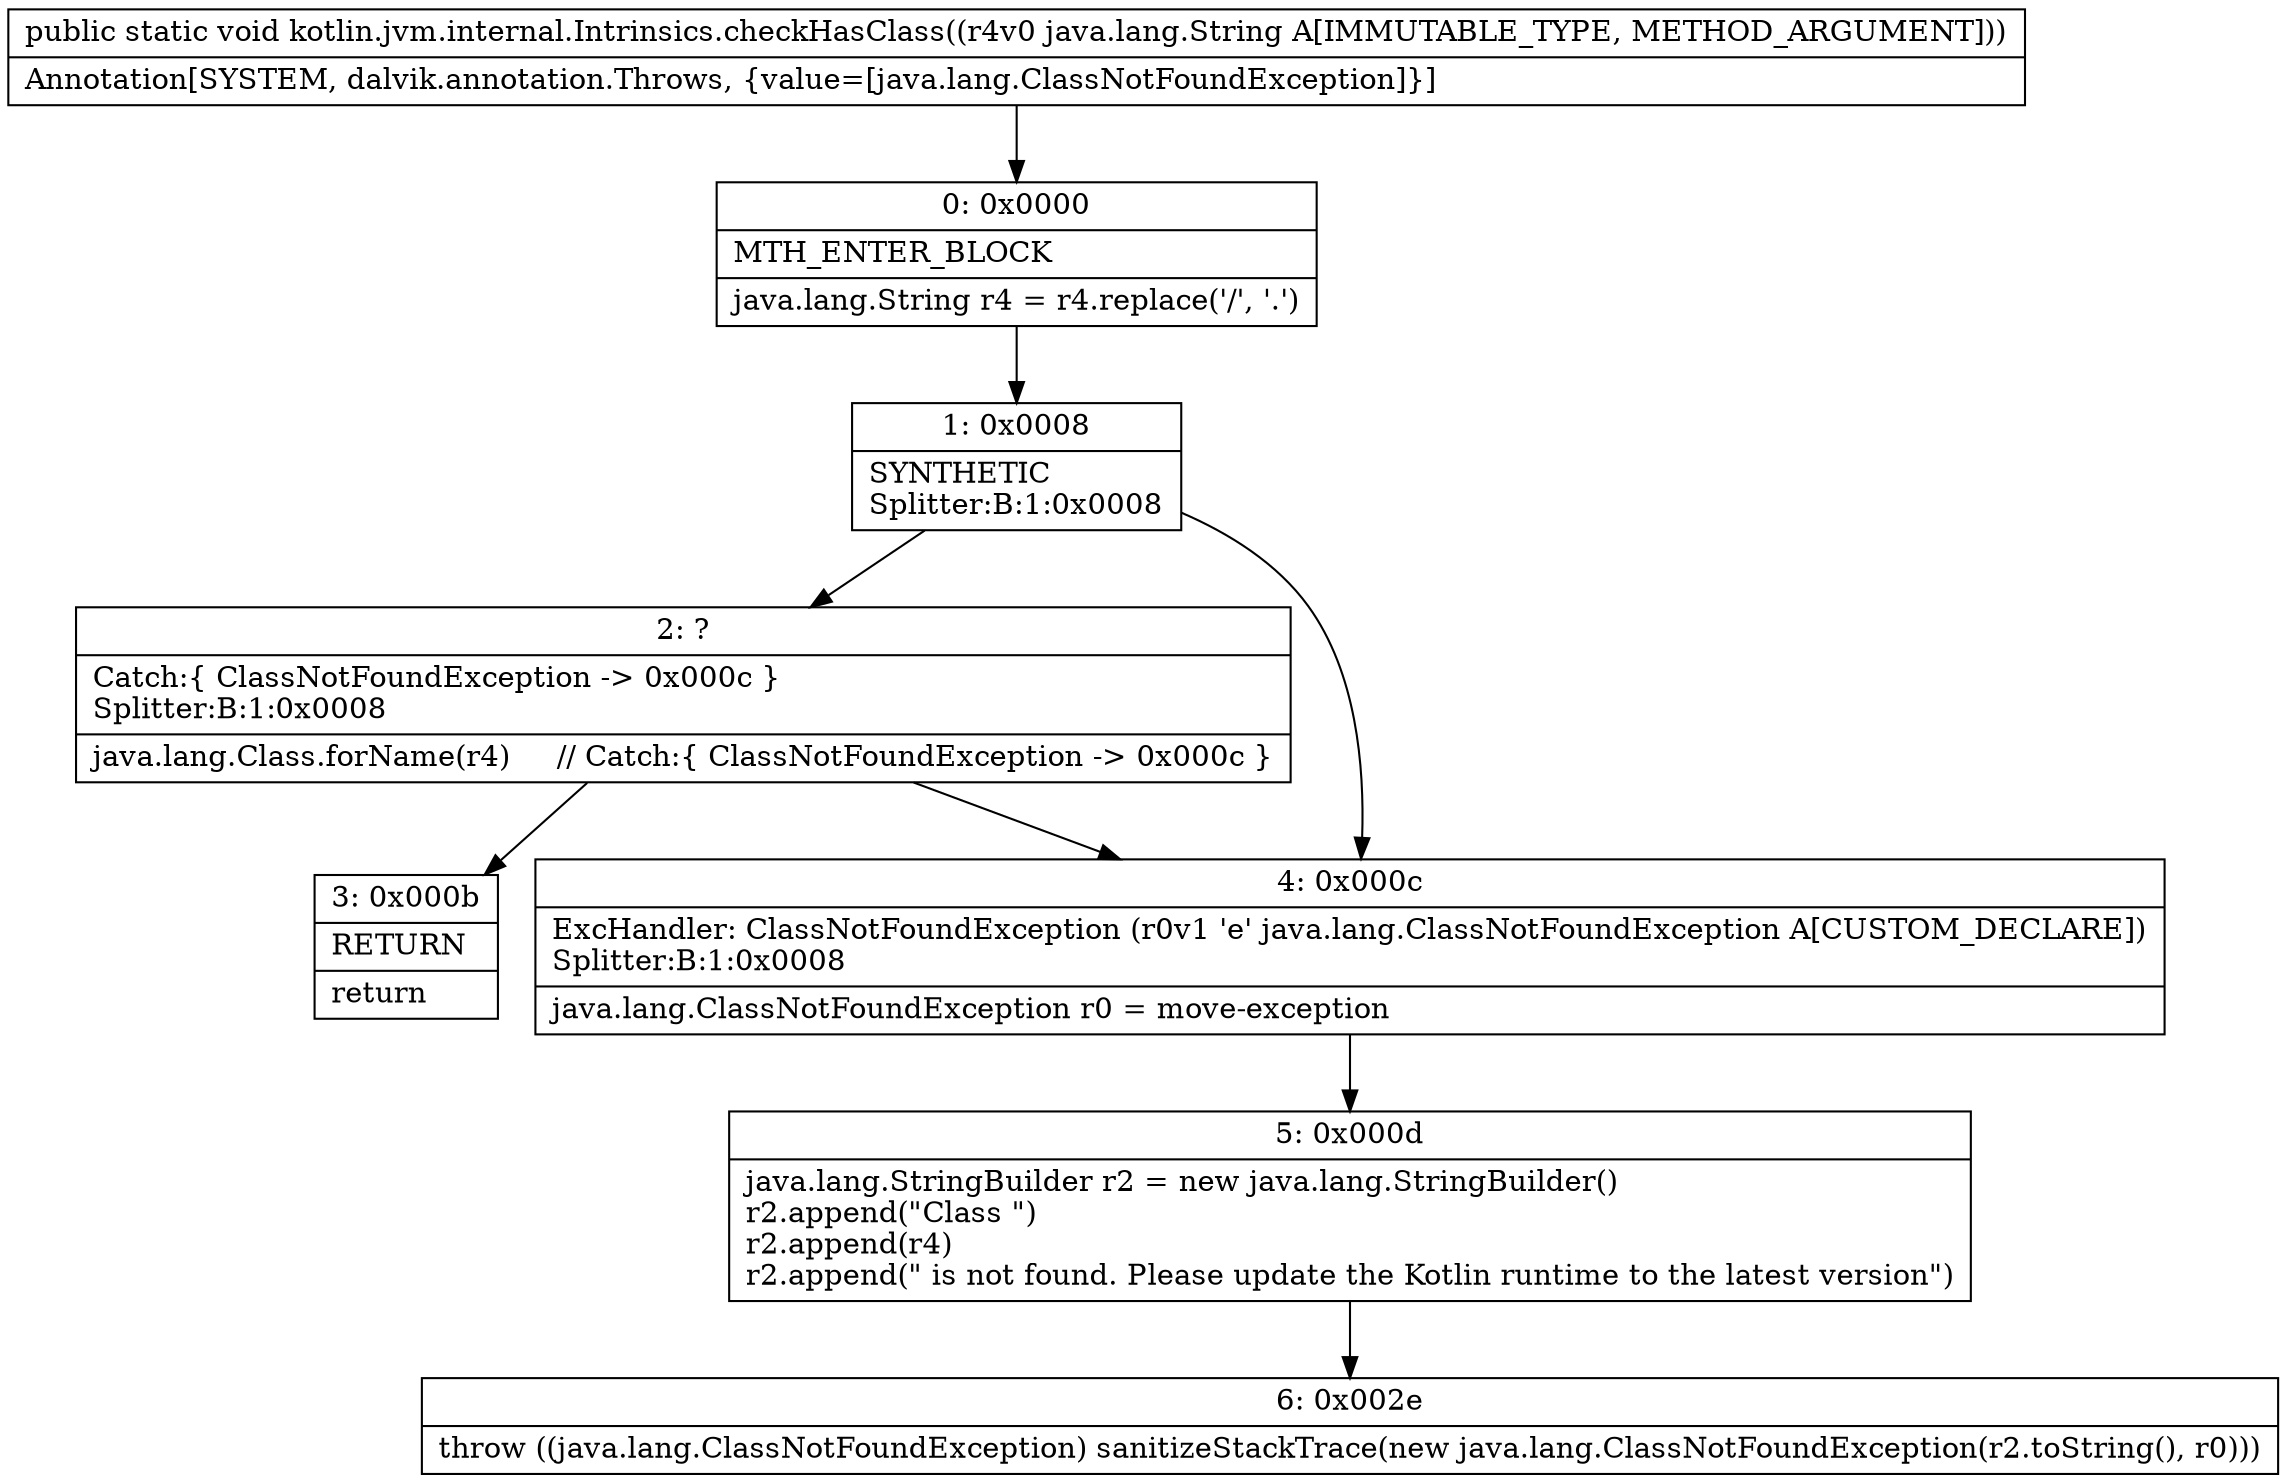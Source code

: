 digraph "CFG forkotlin.jvm.internal.Intrinsics.checkHasClass(Ljava\/lang\/String;)V" {
Node_0 [shape=record,label="{0\:\ 0x0000|MTH_ENTER_BLOCK\l|java.lang.String r4 = r4.replace('\/', '.')\l}"];
Node_1 [shape=record,label="{1\:\ 0x0008|SYNTHETIC\lSplitter:B:1:0x0008\l}"];
Node_2 [shape=record,label="{2\:\ ?|Catch:\{ ClassNotFoundException \-\> 0x000c \}\lSplitter:B:1:0x0008\l|java.lang.Class.forName(r4)     \/\/ Catch:\{ ClassNotFoundException \-\> 0x000c \}\l}"];
Node_3 [shape=record,label="{3\:\ 0x000b|RETURN\l|return\l}"];
Node_4 [shape=record,label="{4\:\ 0x000c|ExcHandler: ClassNotFoundException (r0v1 'e' java.lang.ClassNotFoundException A[CUSTOM_DECLARE])\lSplitter:B:1:0x0008\l|java.lang.ClassNotFoundException r0 = move\-exception\l}"];
Node_5 [shape=record,label="{5\:\ 0x000d|java.lang.StringBuilder r2 = new java.lang.StringBuilder()\lr2.append(\"Class \")\lr2.append(r4)\lr2.append(\" is not found. Please update the Kotlin runtime to the latest version\")\l}"];
Node_6 [shape=record,label="{6\:\ 0x002e|throw ((java.lang.ClassNotFoundException) sanitizeStackTrace(new java.lang.ClassNotFoundException(r2.toString(), r0)))\l}"];
MethodNode[shape=record,label="{public static void kotlin.jvm.internal.Intrinsics.checkHasClass((r4v0 java.lang.String A[IMMUTABLE_TYPE, METHOD_ARGUMENT]))  | Annotation[SYSTEM, dalvik.annotation.Throws, \{value=[java.lang.ClassNotFoundException]\}]\l}"];
MethodNode -> Node_0;
Node_0 -> Node_1;
Node_1 -> Node_2;
Node_1 -> Node_4;
Node_2 -> Node_3;
Node_2 -> Node_4;
Node_4 -> Node_5;
Node_5 -> Node_6;
}

